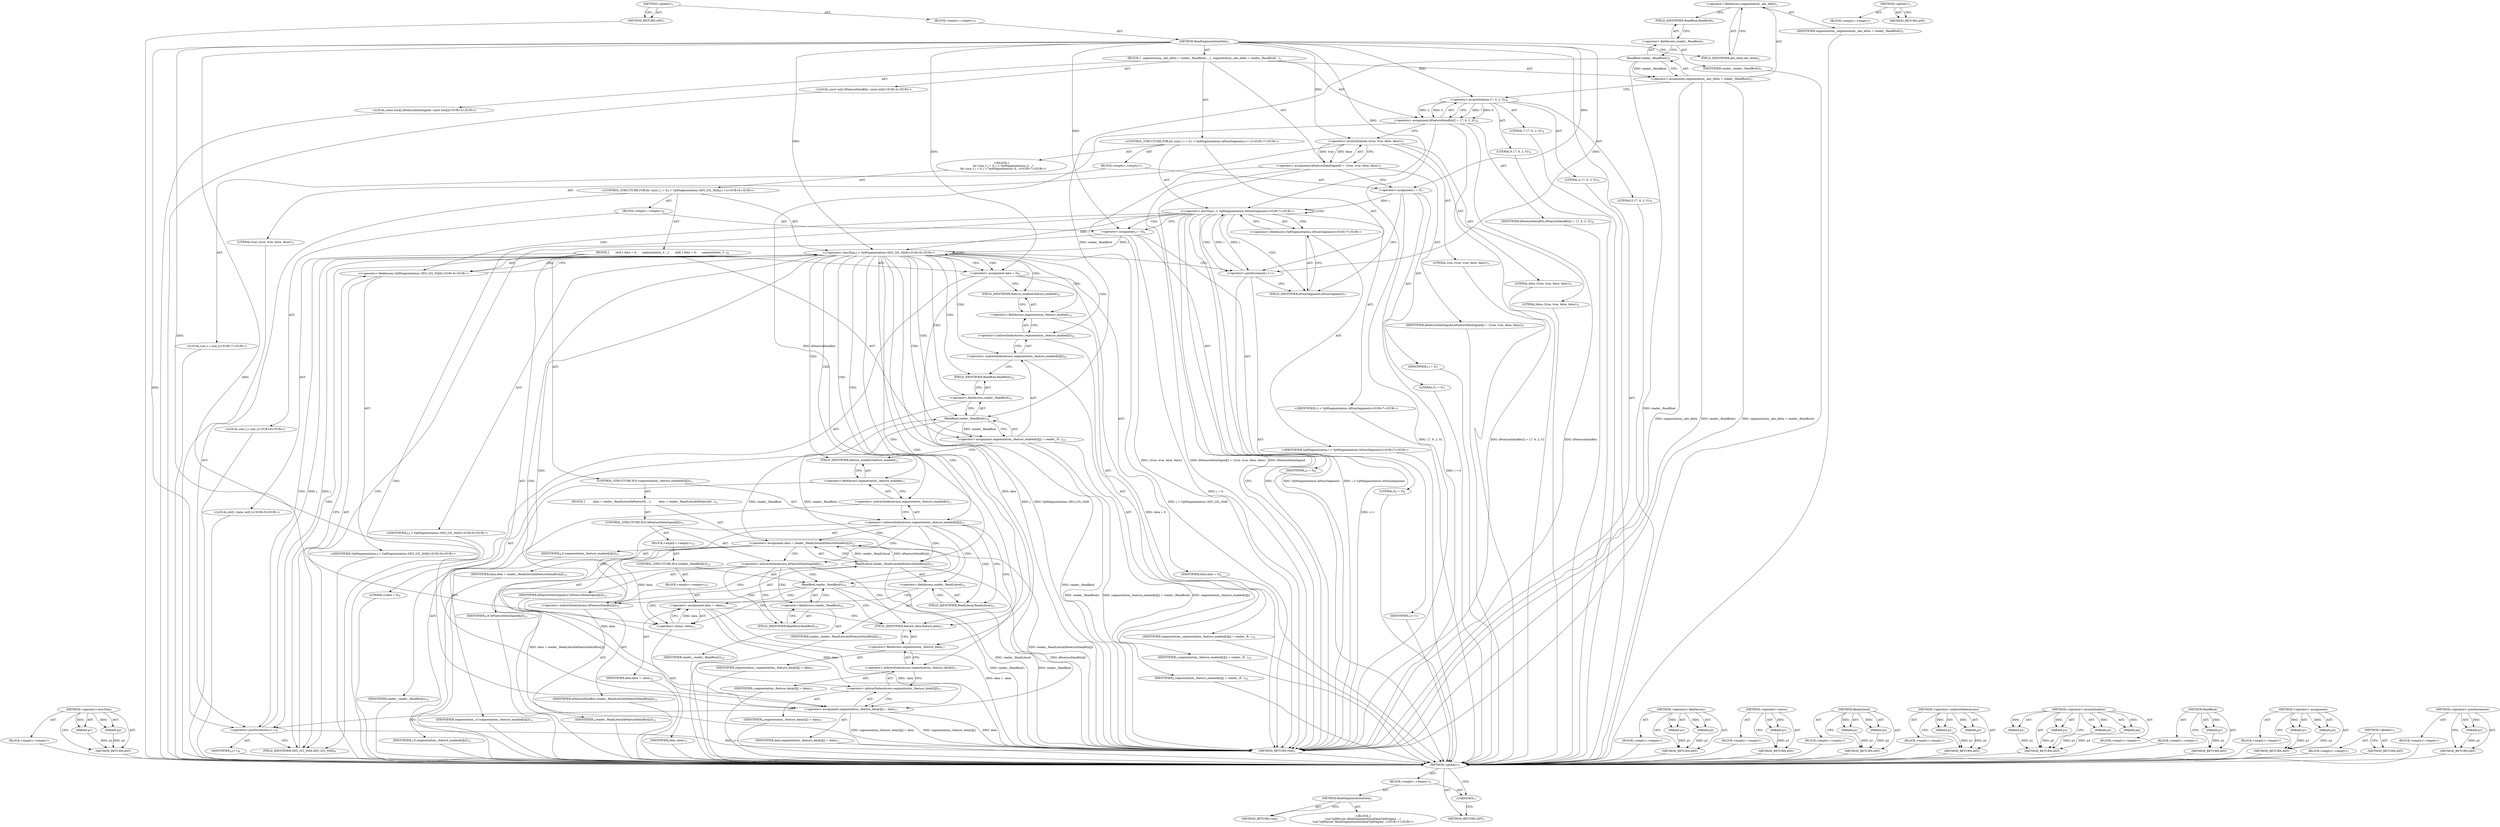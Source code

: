 digraph "&lt;global&gt;" {
vulnerable_172 [label=<(METHOD,&lt;operator&gt;.lessThan)>];
vulnerable_173 [label=<(PARAM,p1)>];
vulnerable_174 [label=<(PARAM,p2)>];
vulnerable_175 [label=<(BLOCK,&lt;empty&gt;,&lt;empty&gt;)>];
vulnerable_176 [label=<(METHOD_RETURN,ANY)>];
vulnerable_6 [label=<(METHOD,&lt;global&gt;)<SUB>1</SUB>>];
vulnerable_7 [label=<(BLOCK,&lt;empty&gt;,&lt;empty&gt;)<SUB>1</SUB>>];
vulnerable_8 [label=<(METHOD,ReadSegmentationData)<SUB>1</SUB>>];
vulnerable_9 [label=<(BLOCK,{
  segmentation_.abs_delta = reader_.ReadBool(...,{
  segmentation_.abs_delta = reader_.ReadBool(...)<SUB>1</SUB>>];
vulnerable_10 [label=<(&lt;operator&gt;.assignment,segmentation_.abs_delta = reader_.ReadBool())<SUB>2</SUB>>];
vulnerable_11 [label=<(&lt;operator&gt;.fieldAccess,segmentation_.abs_delta)<SUB>2</SUB>>];
vulnerable_12 [label=<(IDENTIFIER,segmentation_,segmentation_.abs_delta = reader_.ReadBool())<SUB>2</SUB>>];
vulnerable_13 [label=<(FIELD_IDENTIFIER,abs_delta,abs_delta)<SUB>2</SUB>>];
vulnerable_14 [label=<(ReadBool,reader_.ReadBool())<SUB>2</SUB>>];
vulnerable_15 [label=<(&lt;operator&gt;.fieldAccess,reader_.ReadBool)<SUB>2</SUB>>];
vulnerable_16 [label=<(IDENTIFIER,reader_,reader_.ReadBool())<SUB>2</SUB>>];
vulnerable_17 [label=<(FIELD_IDENTIFIER,ReadBool,ReadBool)<SUB>2</SUB>>];
vulnerable_18 [label="<(LOCAL,const int[] kFeatureDataBits: const int[])<SUB>4</SUB>>"];
vulnerable_19 [label=<(&lt;operator&gt;.assignment,kFeatureDataBits[] = {7, 6, 2, 0})<SUB>4</SUB>>];
vulnerable_20 [label=<(IDENTIFIER,kFeatureDataBits,kFeatureDataBits[] = {7, 6, 2, 0})<SUB>4</SUB>>];
vulnerable_21 [label=<(&lt;operator&gt;.arrayInitializer,{7, 6, 2, 0})<SUB>4</SUB>>];
vulnerable_22 [label=<(LITERAL,7,{7, 6, 2, 0})<SUB>4</SUB>>];
vulnerable_23 [label=<(LITERAL,6,{7, 6, 2, 0})<SUB>4</SUB>>];
vulnerable_24 [label=<(LITERAL,2,{7, 6, 2, 0})<SUB>4</SUB>>];
vulnerable_25 [label=<(LITERAL,0,{7, 6, 2, 0})<SUB>4</SUB>>];
vulnerable_26 [label="<(LOCAL,const bool[] kFeatureDataSigned: const bool[])<SUB>5</SUB>>"];
vulnerable_27 [label=<(&lt;operator&gt;.assignment,kFeatureDataSigned[] = {true, true, false, false})<SUB>5</SUB>>];
vulnerable_28 [label=<(IDENTIFIER,kFeatureDataSigned,kFeatureDataSigned[] = {true, true, false, false})<SUB>5</SUB>>];
vulnerable_29 [label=<(&lt;operator&gt;.arrayInitializer,{true, true, false, false})<SUB>5</SUB>>];
vulnerable_30 [label=<(LITERAL,true,{true, true, false, false})<SUB>5</SUB>>];
vulnerable_31 [label=<(LITERAL,true,{true, true, false, false})<SUB>5</SUB>>];
vulnerable_32 [label=<(LITERAL,false,{true, true, false, false})<SUB>5</SUB>>];
vulnerable_33 [label=<(LITERAL,false,{true, true, false, false})<SUB>5</SUB>>];
vulnerable_34 [label="<(CONTROL_STRUCTURE,FOR,for (size_t i = 0;i &lt; Vp9Segmentation::kNumSegments;i++))<SUB>7</SUB>>"];
vulnerable_35 [label=<(BLOCK,&lt;empty&gt;,&lt;empty&gt;)<SUB>7</SUB>>];
vulnerable_36 [label="<(LOCAL,size_t i: size_t)<SUB>7</SUB>>"];
vulnerable_37 [label=<(&lt;operator&gt;.assignment,i = 0)<SUB>7</SUB>>];
vulnerable_38 [label=<(IDENTIFIER,i,i = 0)<SUB>7</SUB>>];
vulnerable_39 [label=<(LITERAL,0,i = 0)<SUB>7</SUB>>];
vulnerable_40 [label="<(&lt;operator&gt;.lessThan,i &lt; Vp9Segmentation::kNumSegments)<SUB>7</SUB>>"];
vulnerable_41 [label="<(IDENTIFIER,i,i &lt; Vp9Segmentation::kNumSegments)<SUB>7</SUB>>"];
vulnerable_42 [label="<(&lt;operator&gt;.fieldAccess,Vp9Segmentation::kNumSegments)<SUB>7</SUB>>"];
vulnerable_43 [label="<(IDENTIFIER,Vp9Segmentation,i &lt; Vp9Segmentation::kNumSegments)<SUB>7</SUB>>"];
vulnerable_44 [label=<(FIELD_IDENTIFIER,kNumSegments,kNumSegments)<SUB>7</SUB>>];
vulnerable_45 [label=<(&lt;operator&gt;.postIncrement,i++)<SUB>7</SUB>>];
vulnerable_46 [label=<(IDENTIFIER,i,i++)<SUB>7</SUB>>];
vulnerable_47 [label="<(BLOCK,{
    for (size_t j = 0; j &lt; Vp9Segmentation::S...,{
    for (size_t j = 0; j &lt; Vp9Segmentation::S...)<SUB>7</SUB>>"];
vulnerable_48 [label="<(CONTROL_STRUCTURE,FOR,for (size_t j = 0;j &lt; Vp9Segmentation::SEG_LVL_MAX;j++))<SUB>8</SUB>>"];
vulnerable_49 [label=<(BLOCK,&lt;empty&gt;,&lt;empty&gt;)<SUB>8</SUB>>];
vulnerable_50 [label="<(LOCAL,size_t j: size_t)<SUB>8</SUB>>"];
vulnerable_51 [label=<(&lt;operator&gt;.assignment,j = 0)<SUB>8</SUB>>];
vulnerable_52 [label=<(IDENTIFIER,j,j = 0)<SUB>8</SUB>>];
vulnerable_53 [label=<(LITERAL,0,j = 0)<SUB>8</SUB>>];
vulnerable_54 [label="<(&lt;operator&gt;.lessThan,j &lt; Vp9Segmentation::SEG_LVL_MAX)<SUB>8</SUB>>"];
vulnerable_55 [label="<(IDENTIFIER,j,j &lt; Vp9Segmentation::SEG_LVL_MAX)<SUB>8</SUB>>"];
vulnerable_56 [label="<(&lt;operator&gt;.fieldAccess,Vp9Segmentation::SEG_LVL_MAX)<SUB>8</SUB>>"];
vulnerable_57 [label="<(IDENTIFIER,Vp9Segmentation,j &lt; Vp9Segmentation::SEG_LVL_MAX)<SUB>8</SUB>>"];
vulnerable_58 [label=<(FIELD_IDENTIFIER,SEG_LVL_MAX,SEG_LVL_MAX)<SUB>8</SUB>>];
vulnerable_59 [label=<(&lt;operator&gt;.postIncrement,j++)<SUB>8</SUB>>];
vulnerable_60 [label=<(IDENTIFIER,j,j++)<SUB>8</SUB>>];
vulnerable_61 [label=<(BLOCK,{
       int8_t data = 0;
      segmentation_.f...,{
       int8_t data = 0;
      segmentation_.f...)<SUB>8</SUB>>];
vulnerable_62 [label="<(LOCAL,int8_t data: int8_t)<SUB>9</SUB>>"];
vulnerable_63 [label=<(&lt;operator&gt;.assignment,data = 0)<SUB>9</SUB>>];
vulnerable_64 [label=<(IDENTIFIER,data,data = 0)<SUB>9</SUB>>];
vulnerable_65 [label=<(LITERAL,0,data = 0)<SUB>9</SUB>>];
vulnerable_66 [label=<(&lt;operator&gt;.assignment,segmentation_.feature_enabled[i][j] = reader_.R...)<SUB>10</SUB>>];
vulnerable_67 [label=<(&lt;operator&gt;.indirectIndexAccess,segmentation_.feature_enabled[i][j])<SUB>10</SUB>>];
vulnerable_68 [label=<(&lt;operator&gt;.indirectIndexAccess,segmentation_.feature_enabled[i])<SUB>10</SUB>>];
vulnerable_69 [label=<(&lt;operator&gt;.fieldAccess,segmentation_.feature_enabled)<SUB>10</SUB>>];
vulnerable_70 [label=<(IDENTIFIER,segmentation_,segmentation_.feature_enabled[i][j] = reader_.R...)<SUB>10</SUB>>];
vulnerable_71 [label=<(FIELD_IDENTIFIER,feature_enabled,feature_enabled)<SUB>10</SUB>>];
vulnerable_72 [label=<(IDENTIFIER,i,segmentation_.feature_enabled[i][j] = reader_.R...)<SUB>10</SUB>>];
vulnerable_73 [label=<(IDENTIFIER,j,segmentation_.feature_enabled[i][j] = reader_.R...)<SUB>10</SUB>>];
vulnerable_74 [label=<(ReadBool,reader_.ReadBool())<SUB>10</SUB>>];
vulnerable_75 [label=<(&lt;operator&gt;.fieldAccess,reader_.ReadBool)<SUB>10</SUB>>];
vulnerable_76 [label=<(IDENTIFIER,reader_,reader_.ReadBool())<SUB>10</SUB>>];
vulnerable_77 [label=<(FIELD_IDENTIFIER,ReadBool,ReadBool)<SUB>10</SUB>>];
vulnerable_78 [label=<(CONTROL_STRUCTURE,IF,if (segmentation_.feature_enabled[i][j]))<SUB>11</SUB>>];
vulnerable_79 [label=<(&lt;operator&gt;.indirectIndexAccess,segmentation_.feature_enabled[i][j])<SUB>11</SUB>>];
vulnerable_80 [label=<(&lt;operator&gt;.indirectIndexAccess,segmentation_.feature_enabled[i])<SUB>11</SUB>>];
vulnerable_81 [label=<(&lt;operator&gt;.fieldAccess,segmentation_.feature_enabled)<SUB>11</SUB>>];
vulnerable_82 [label=<(IDENTIFIER,segmentation_,if (segmentation_.feature_enabled[i][j]))<SUB>11</SUB>>];
vulnerable_83 [label=<(FIELD_IDENTIFIER,feature_enabled,feature_enabled)<SUB>11</SUB>>];
vulnerable_84 [label=<(IDENTIFIER,i,if (segmentation_.feature_enabled[i][j]))<SUB>11</SUB>>];
vulnerable_85 [label=<(IDENTIFIER,j,if (segmentation_.feature_enabled[i][j]))<SUB>11</SUB>>];
vulnerable_86 [label=<(BLOCK,{
         data = reader_.ReadLiteral(kFeatureD...,{
         data = reader_.ReadLiteral(kFeatureD...)<SUB>11</SUB>>];
vulnerable_87 [label=<(&lt;operator&gt;.assignment,data = reader_.ReadLiteral(kFeatureDataBits[j]))<SUB>12</SUB>>];
vulnerable_88 [label=<(IDENTIFIER,data,data = reader_.ReadLiteral(kFeatureDataBits[j]))<SUB>12</SUB>>];
vulnerable_89 [label=<(ReadLiteral,reader_.ReadLiteral(kFeatureDataBits[j]))<SUB>12</SUB>>];
vulnerable_90 [label=<(&lt;operator&gt;.fieldAccess,reader_.ReadLiteral)<SUB>12</SUB>>];
vulnerable_91 [label=<(IDENTIFIER,reader_,reader_.ReadLiteral(kFeatureDataBits[j]))<SUB>12</SUB>>];
vulnerable_92 [label=<(FIELD_IDENTIFIER,ReadLiteral,ReadLiteral)<SUB>12</SUB>>];
vulnerable_93 [label=<(&lt;operator&gt;.indirectIndexAccess,kFeatureDataBits[j])<SUB>12</SUB>>];
vulnerable_94 [label=<(IDENTIFIER,kFeatureDataBits,reader_.ReadLiteral(kFeatureDataBits[j]))<SUB>12</SUB>>];
vulnerable_95 [label=<(IDENTIFIER,j,reader_.ReadLiteral(kFeatureDataBits[j]))<SUB>12</SUB>>];
vulnerable_96 [label=<(CONTROL_STRUCTURE,IF,if (kFeatureDataSigned[j]))<SUB>13</SUB>>];
vulnerable_97 [label=<(&lt;operator&gt;.indirectIndexAccess,kFeatureDataSigned[j])<SUB>13</SUB>>];
vulnerable_98 [label=<(IDENTIFIER,kFeatureDataSigned,if (kFeatureDataSigned[j]))<SUB>13</SUB>>];
vulnerable_99 [label=<(IDENTIFIER,j,if (kFeatureDataSigned[j]))<SUB>13</SUB>>];
vulnerable_100 [label=<(BLOCK,&lt;empty&gt;,&lt;empty&gt;)<SUB>14</SUB>>];
vulnerable_101 [label=<(CONTROL_STRUCTURE,IF,if (reader_.ReadBool()))<SUB>14</SUB>>];
vulnerable_102 [label=<(ReadBool,reader_.ReadBool())<SUB>14</SUB>>];
vulnerable_103 [label=<(&lt;operator&gt;.fieldAccess,reader_.ReadBool)<SUB>14</SUB>>];
vulnerable_104 [label=<(IDENTIFIER,reader_,reader_.ReadBool())<SUB>14</SUB>>];
vulnerable_105 [label=<(FIELD_IDENTIFIER,ReadBool,ReadBool)<SUB>14</SUB>>];
vulnerable_106 [label=<(BLOCK,&lt;empty&gt;,&lt;empty&gt;)<SUB>15</SUB>>];
vulnerable_107 [label=<(&lt;operator&gt;.assignment,data = -data)<SUB>15</SUB>>];
vulnerable_108 [label=<(IDENTIFIER,data,data = -data)<SUB>15</SUB>>];
vulnerable_109 [label=<(&lt;operator&gt;.minus,-data)<SUB>15</SUB>>];
vulnerable_110 [label=<(IDENTIFIER,data,-data)<SUB>15</SUB>>];
vulnerable_111 [label=<(&lt;operator&gt;.assignment,segmentation_.feature_data[i][j] = data)<SUB>17</SUB>>];
vulnerable_112 [label=<(&lt;operator&gt;.indirectIndexAccess,segmentation_.feature_data[i][j])<SUB>17</SUB>>];
vulnerable_113 [label=<(&lt;operator&gt;.indirectIndexAccess,segmentation_.feature_data[i])<SUB>17</SUB>>];
vulnerable_114 [label=<(&lt;operator&gt;.fieldAccess,segmentation_.feature_data)<SUB>17</SUB>>];
vulnerable_115 [label=<(IDENTIFIER,segmentation_,segmentation_.feature_data[i][j] = data)<SUB>17</SUB>>];
vulnerable_116 [label=<(FIELD_IDENTIFIER,feature_data,feature_data)<SUB>17</SUB>>];
vulnerable_117 [label=<(IDENTIFIER,i,segmentation_.feature_data[i][j] = data)<SUB>17</SUB>>];
vulnerable_118 [label=<(IDENTIFIER,j,segmentation_.feature_data[i][j] = data)<SUB>17</SUB>>];
vulnerable_119 [label=<(IDENTIFIER,data,segmentation_.feature_data[i][j] = data)<SUB>17</SUB>>];
vulnerable_120 [label=<(METHOD_RETURN,void)<SUB>1</SUB>>];
vulnerable_122 [label=<(METHOD_RETURN,ANY)<SUB>1</SUB>>];
vulnerable_156 [label=<(METHOD,&lt;operator&gt;.fieldAccess)>];
vulnerable_157 [label=<(PARAM,p1)>];
vulnerable_158 [label=<(PARAM,p2)>];
vulnerable_159 [label=<(BLOCK,&lt;empty&gt;,&lt;empty&gt;)>];
vulnerable_160 [label=<(METHOD_RETURN,ANY)>];
vulnerable_191 [label=<(METHOD,&lt;operator&gt;.minus)>];
vulnerable_192 [label=<(PARAM,p1)>];
vulnerable_193 [label=<(BLOCK,&lt;empty&gt;,&lt;empty&gt;)>];
vulnerable_194 [label=<(METHOD_RETURN,ANY)>];
vulnerable_186 [label=<(METHOD,ReadLiteral)>];
vulnerable_187 [label=<(PARAM,p1)>];
vulnerable_188 [label=<(PARAM,p2)>];
vulnerable_189 [label=<(BLOCK,&lt;empty&gt;,&lt;empty&gt;)>];
vulnerable_190 [label=<(METHOD_RETURN,ANY)>];
vulnerable_181 [label=<(METHOD,&lt;operator&gt;.indirectIndexAccess)>];
vulnerable_182 [label=<(PARAM,p1)>];
vulnerable_183 [label=<(PARAM,p2)>];
vulnerable_184 [label=<(BLOCK,&lt;empty&gt;,&lt;empty&gt;)>];
vulnerable_185 [label=<(METHOD_RETURN,ANY)>];
vulnerable_165 [label=<(METHOD,&lt;operator&gt;.arrayInitializer)>];
vulnerable_166 [label=<(PARAM,p1)>];
vulnerable_167 [label=<(PARAM,p2)>];
vulnerable_168 [label=<(PARAM,p3)>];
vulnerable_169 [label=<(PARAM,p4)>];
vulnerable_170 [label=<(BLOCK,&lt;empty&gt;,&lt;empty&gt;)>];
vulnerable_171 [label=<(METHOD_RETURN,ANY)>];
vulnerable_161 [label=<(METHOD,ReadBool)>];
vulnerable_162 [label=<(PARAM,p1)>];
vulnerable_163 [label=<(BLOCK,&lt;empty&gt;,&lt;empty&gt;)>];
vulnerable_164 [label=<(METHOD_RETURN,ANY)>];
vulnerable_151 [label=<(METHOD,&lt;operator&gt;.assignment)>];
vulnerable_152 [label=<(PARAM,p1)>];
vulnerable_153 [label=<(PARAM,p2)>];
vulnerable_154 [label=<(BLOCK,&lt;empty&gt;,&lt;empty&gt;)>];
vulnerable_155 [label=<(METHOD_RETURN,ANY)>];
vulnerable_145 [label=<(METHOD,&lt;global&gt;)<SUB>1</SUB>>];
vulnerable_146 [label=<(BLOCK,&lt;empty&gt;,&lt;empty&gt;)>];
vulnerable_147 [label=<(METHOD_RETURN,ANY)>];
vulnerable_177 [label=<(METHOD,&lt;operator&gt;.postIncrement)>];
vulnerable_178 [label=<(PARAM,p1)>];
vulnerable_179 [label=<(BLOCK,&lt;empty&gt;,&lt;empty&gt;)>];
vulnerable_180 [label=<(METHOD_RETURN,ANY)>];
fixed_6 [label=<(METHOD,&lt;global&gt;)<SUB>1</SUB>>];
fixed_7 [label=<(BLOCK,&lt;empty&gt;,&lt;empty&gt;)<SUB>1</SUB>>];
fixed_8 [label=<(METHOD,ReadSegmentationData)<SUB>1</SUB>>];
fixed_9 [label="<(BLOCK,{
void Vp9Parser::ReadSegmentationData(Vp9Segme...,{
void Vp9Parser::ReadSegmentationData(Vp9Segme...)<SUB>1</SUB>>"];
fixed_10 [label=<(METHOD_RETURN,void)<SUB>1</SUB>>];
fixed_12 [label=<(UNKNOWN,,)>];
fixed_13 [label=<(METHOD_RETURN,ANY)<SUB>1</SUB>>];
fixed_20 [label=<(METHOD,&lt;global&gt;)<SUB>1</SUB>>];
fixed_21 [label=<(BLOCK,&lt;empty&gt;,&lt;empty&gt;)>];
fixed_22 [label=<(METHOD_RETURN,ANY)>];
vulnerable_172 -> vulnerable_173  [key=0, label="AST: "];
vulnerable_172 -> vulnerable_173  [key=1, label="DDG: "];
vulnerable_172 -> vulnerable_175  [key=0, label="AST: "];
vulnerable_172 -> vulnerable_174  [key=0, label="AST: "];
vulnerable_172 -> vulnerable_174  [key=1, label="DDG: "];
vulnerable_172 -> vulnerable_176  [key=0, label="AST: "];
vulnerable_172 -> vulnerable_176  [key=1, label="CFG: "];
vulnerable_173 -> vulnerable_176  [key=0, label="DDG: p1"];
vulnerable_174 -> vulnerable_176  [key=0, label="DDG: p2"];
vulnerable_175 -> fixed_6  [key=0];
vulnerable_176 -> fixed_6  [key=0];
vulnerable_6 -> vulnerable_7  [key=0, label="AST: "];
vulnerable_6 -> vulnerable_122  [key=0, label="AST: "];
vulnerable_6 -> vulnerable_122  [key=1, label="CFG: "];
vulnerable_7 -> vulnerable_8  [key=0, label="AST: "];
vulnerable_8 -> vulnerable_9  [key=0, label="AST: "];
vulnerable_8 -> vulnerable_120  [key=0, label="AST: "];
vulnerable_8 -> vulnerable_13  [key=0, label="CFG: "];
vulnerable_8 -> vulnerable_21  [key=0, label="DDG: "];
vulnerable_8 -> vulnerable_29  [key=0, label="DDG: "];
vulnerable_8 -> vulnerable_37  [key=0, label="DDG: "];
vulnerable_8 -> vulnerable_40  [key=0, label="DDG: "];
vulnerable_8 -> vulnerable_45  [key=0, label="DDG: "];
vulnerable_8 -> vulnerable_51  [key=0, label="DDG: "];
vulnerable_8 -> vulnerable_54  [key=0, label="DDG: "];
vulnerable_8 -> vulnerable_59  [key=0, label="DDG: "];
vulnerable_8 -> vulnerable_63  [key=0, label="DDG: "];
vulnerable_8 -> vulnerable_111  [key=0, label="DDG: "];
vulnerable_8 -> vulnerable_109  [key=0, label="DDG: "];
vulnerable_9 -> vulnerable_10  [key=0, label="AST: "];
vulnerable_9 -> vulnerable_18  [key=0, label="AST: "];
vulnerable_9 -> vulnerable_19  [key=0, label="AST: "];
vulnerable_9 -> vulnerable_26  [key=0, label="AST: "];
vulnerable_9 -> vulnerable_27  [key=0, label="AST: "];
vulnerable_9 -> vulnerable_34  [key=0, label="AST: "];
vulnerable_10 -> vulnerable_11  [key=0, label="AST: "];
vulnerable_10 -> vulnerable_14  [key=0, label="AST: "];
vulnerable_10 -> vulnerable_21  [key=0, label="CFG: "];
vulnerable_10 -> vulnerable_120  [key=0, label="DDG: segmentation_.abs_delta"];
vulnerable_10 -> vulnerable_120  [key=1, label="DDG: reader_.ReadBool()"];
vulnerable_10 -> vulnerable_120  [key=2, label="DDG: segmentation_.abs_delta = reader_.ReadBool()"];
vulnerable_11 -> vulnerable_12  [key=0, label="AST: "];
vulnerable_11 -> vulnerable_13  [key=0, label="AST: "];
vulnerable_11 -> vulnerable_17  [key=0, label="CFG: "];
vulnerable_12 -> fixed_6  [key=0];
vulnerable_13 -> vulnerable_11  [key=0, label="CFG: "];
vulnerable_14 -> vulnerable_15  [key=0, label="AST: "];
vulnerable_14 -> vulnerable_10  [key=0, label="CFG: "];
vulnerable_14 -> vulnerable_10  [key=1, label="DDG: reader_.ReadBool"];
vulnerable_14 -> vulnerable_120  [key=0, label="DDG: reader_.ReadBool"];
vulnerable_14 -> vulnerable_74  [key=0, label="DDG: reader_.ReadBool"];
vulnerable_15 -> vulnerable_16  [key=0, label="AST: "];
vulnerable_15 -> vulnerable_17  [key=0, label="AST: "];
vulnerable_15 -> vulnerable_14  [key=0, label="CFG: "];
vulnerable_16 -> fixed_6  [key=0];
vulnerable_17 -> vulnerable_15  [key=0, label="CFG: "];
vulnerable_18 -> fixed_6  [key=0];
vulnerable_19 -> vulnerable_20  [key=0, label="AST: "];
vulnerable_19 -> vulnerable_21  [key=0, label="AST: "];
vulnerable_19 -> vulnerable_29  [key=0, label="CFG: "];
vulnerable_19 -> vulnerable_120  [key=0, label="DDG: kFeatureDataBits"];
vulnerable_19 -> vulnerable_120  [key=1, label="DDG: {7, 6, 2, 0}"];
vulnerable_19 -> vulnerable_120  [key=2, label="DDG: kFeatureDataBits[] = {7, 6, 2, 0}"];
vulnerable_19 -> vulnerable_89  [key=0, label="DDG: kFeatureDataBits"];
vulnerable_20 -> fixed_6  [key=0];
vulnerable_21 -> vulnerable_22  [key=0, label="AST: "];
vulnerable_21 -> vulnerable_23  [key=0, label="AST: "];
vulnerable_21 -> vulnerable_24  [key=0, label="AST: "];
vulnerable_21 -> vulnerable_25  [key=0, label="AST: "];
vulnerable_21 -> vulnerable_19  [key=0, label="CFG: "];
vulnerable_21 -> vulnerable_19  [key=1, label="DDG: 7"];
vulnerable_21 -> vulnerable_19  [key=2, label="DDG: 6"];
vulnerable_21 -> vulnerable_19  [key=3, label="DDG: 2"];
vulnerable_21 -> vulnerable_19  [key=4, label="DDG: 0"];
vulnerable_22 -> fixed_6  [key=0];
vulnerable_23 -> fixed_6  [key=0];
vulnerable_24 -> fixed_6  [key=0];
vulnerable_25 -> fixed_6  [key=0];
vulnerable_26 -> fixed_6  [key=0];
vulnerable_27 -> vulnerable_28  [key=0, label="AST: "];
vulnerable_27 -> vulnerable_29  [key=0, label="AST: "];
vulnerable_27 -> vulnerable_37  [key=0, label="CFG: "];
vulnerable_27 -> vulnerable_120  [key=0, label="DDG: kFeatureDataSigned"];
vulnerable_27 -> vulnerable_120  [key=1, label="DDG: {true, true, false, false}"];
vulnerable_27 -> vulnerable_120  [key=2, label="DDG: kFeatureDataSigned[] = {true, true, false, false}"];
vulnerable_28 -> fixed_6  [key=0];
vulnerable_29 -> vulnerable_30  [key=0, label="AST: "];
vulnerable_29 -> vulnerable_31  [key=0, label="AST: "];
vulnerable_29 -> vulnerable_32  [key=0, label="AST: "];
vulnerable_29 -> vulnerable_33  [key=0, label="AST: "];
vulnerable_29 -> vulnerable_27  [key=0, label="CFG: "];
vulnerable_29 -> vulnerable_27  [key=1, label="DDG: true"];
vulnerable_29 -> vulnerable_27  [key=2, label="DDG: false"];
vulnerable_30 -> fixed_6  [key=0];
vulnerable_31 -> fixed_6  [key=0];
vulnerable_32 -> fixed_6  [key=0];
vulnerable_33 -> fixed_6  [key=0];
vulnerable_34 -> vulnerable_35  [key=0, label="AST: "];
vulnerable_34 -> vulnerable_40  [key=0, label="AST: "];
vulnerable_34 -> vulnerable_45  [key=0, label="AST: "];
vulnerable_34 -> vulnerable_47  [key=0, label="AST: "];
vulnerable_35 -> vulnerable_36  [key=0, label="AST: "];
vulnerable_35 -> vulnerable_37  [key=0, label="AST: "];
vulnerable_36 -> fixed_6  [key=0];
vulnerable_37 -> vulnerable_38  [key=0, label="AST: "];
vulnerable_37 -> vulnerable_39  [key=0, label="AST: "];
vulnerable_37 -> vulnerable_44  [key=0, label="CFG: "];
vulnerable_37 -> vulnerable_120  [key=0, label="DDG: i = 0"];
vulnerable_37 -> vulnerable_40  [key=0, label="DDG: i"];
vulnerable_38 -> fixed_6  [key=0];
vulnerable_39 -> fixed_6  [key=0];
vulnerable_40 -> vulnerable_41  [key=0, label="AST: "];
vulnerable_40 -> vulnerable_42  [key=0, label="AST: "];
vulnerable_40 -> vulnerable_42  [key=1, label="CDG: "];
vulnerable_40 -> vulnerable_120  [key=0, label="CFG: "];
vulnerable_40 -> vulnerable_120  [key=1, label="DDG: i"];
vulnerable_40 -> vulnerable_120  [key=2, label="DDG: Vp9Segmentation::kNumSegments"];
vulnerable_40 -> vulnerable_120  [key=3, label="DDG: i &lt; Vp9Segmentation::kNumSegments"];
vulnerable_40 -> vulnerable_51  [key=0, label="CFG: "];
vulnerable_40 -> vulnerable_51  [key=1, label="CDG: "];
vulnerable_40 -> vulnerable_45  [key=0, label="DDG: i"];
vulnerable_40 -> vulnerable_45  [key=1, label="CDG: "];
vulnerable_40 -> vulnerable_56  [key=0, label="CDG: "];
vulnerable_40 -> vulnerable_40  [key=0, label="CDG: "];
vulnerable_40 -> vulnerable_44  [key=0, label="CDG: "];
vulnerable_40 -> vulnerable_54  [key=0, label="CDG: "];
vulnerable_40 -> vulnerable_58  [key=0, label="CDG: "];
vulnerable_41 -> fixed_6  [key=0];
vulnerable_42 -> vulnerable_43  [key=0, label="AST: "];
vulnerable_42 -> vulnerable_44  [key=0, label="AST: "];
vulnerable_42 -> vulnerable_40  [key=0, label="CFG: "];
vulnerable_43 -> fixed_6  [key=0];
vulnerable_44 -> vulnerable_42  [key=0, label="CFG: "];
vulnerable_45 -> vulnerable_46  [key=0, label="AST: "];
vulnerable_45 -> vulnerable_44  [key=0, label="CFG: "];
vulnerable_45 -> vulnerable_120  [key=0, label="DDG: i++"];
vulnerable_45 -> vulnerable_40  [key=0, label="DDG: i"];
vulnerable_46 -> fixed_6  [key=0];
vulnerable_47 -> vulnerable_48  [key=0, label="AST: "];
vulnerable_48 -> vulnerable_49  [key=0, label="AST: "];
vulnerable_48 -> vulnerable_54  [key=0, label="AST: "];
vulnerable_48 -> vulnerable_59  [key=0, label="AST: "];
vulnerable_48 -> vulnerable_61  [key=0, label="AST: "];
vulnerable_49 -> vulnerable_50  [key=0, label="AST: "];
vulnerable_49 -> vulnerable_51  [key=0, label="AST: "];
vulnerable_50 -> fixed_6  [key=0];
vulnerable_51 -> vulnerable_52  [key=0, label="AST: "];
vulnerable_51 -> vulnerable_53  [key=0, label="AST: "];
vulnerable_51 -> vulnerable_58  [key=0, label="CFG: "];
vulnerable_51 -> vulnerable_120  [key=0, label="DDG: j = 0"];
vulnerable_51 -> vulnerable_54  [key=0, label="DDG: j"];
vulnerable_52 -> fixed_6  [key=0];
vulnerable_53 -> fixed_6  [key=0];
vulnerable_54 -> vulnerable_55  [key=0, label="AST: "];
vulnerable_54 -> vulnerable_56  [key=0, label="AST: "];
vulnerable_54 -> vulnerable_56  [key=1, label="CDG: "];
vulnerable_54 -> vulnerable_63  [key=0, label="CFG: "];
vulnerable_54 -> vulnerable_63  [key=1, label="CDG: "];
vulnerable_54 -> vulnerable_45  [key=0, label="CFG: "];
vulnerable_54 -> vulnerable_120  [key=0, label="DDG: j"];
vulnerable_54 -> vulnerable_120  [key=1, label="DDG: Vp9Segmentation::SEG_LVL_MAX"];
vulnerable_54 -> vulnerable_120  [key=2, label="DDG: j &lt; Vp9Segmentation::SEG_LVL_MAX"];
vulnerable_54 -> vulnerable_59  [key=0, label="DDG: j"];
vulnerable_54 -> vulnerable_59  [key=1, label="CDG: "];
vulnerable_54 -> vulnerable_68  [key=0, label="CDG: "];
vulnerable_54 -> vulnerable_77  [key=0, label="CDG: "];
vulnerable_54 -> vulnerable_66  [key=0, label="CDG: "];
vulnerable_54 -> vulnerable_113  [key=0, label="CDG: "];
vulnerable_54 -> vulnerable_116  [key=0, label="CDG: "];
vulnerable_54 -> vulnerable_75  [key=0, label="CDG: "];
vulnerable_54 -> vulnerable_81  [key=0, label="CDG: "];
vulnerable_54 -> vulnerable_114  [key=0, label="CDG: "];
vulnerable_54 -> vulnerable_69  [key=0, label="CDG: "];
vulnerable_54 -> vulnerable_67  [key=0, label="CDG: "];
vulnerable_54 -> vulnerable_74  [key=0, label="CDG: "];
vulnerable_54 -> vulnerable_112  [key=0, label="CDG: "];
vulnerable_54 -> vulnerable_54  [key=0, label="CDG: "];
vulnerable_54 -> vulnerable_79  [key=0, label="CDG: "];
vulnerable_54 -> vulnerable_80  [key=0, label="CDG: "];
vulnerable_54 -> vulnerable_58  [key=0, label="CDG: "];
vulnerable_54 -> vulnerable_83  [key=0, label="CDG: "];
vulnerable_54 -> vulnerable_71  [key=0, label="CDG: "];
vulnerable_54 -> vulnerable_111  [key=0, label="CDG: "];
vulnerable_55 -> fixed_6  [key=0];
vulnerable_56 -> vulnerable_57  [key=0, label="AST: "];
vulnerable_56 -> vulnerable_58  [key=0, label="AST: "];
vulnerable_56 -> vulnerable_54  [key=0, label="CFG: "];
vulnerable_57 -> fixed_6  [key=0];
vulnerable_58 -> vulnerable_56  [key=0, label="CFG: "];
vulnerable_59 -> vulnerable_60  [key=0, label="AST: "];
vulnerable_59 -> vulnerable_58  [key=0, label="CFG: "];
vulnerable_59 -> vulnerable_120  [key=0, label="DDG: j++"];
vulnerable_59 -> vulnerable_54  [key=0, label="DDG: j"];
vulnerable_60 -> fixed_6  [key=0];
vulnerable_61 -> vulnerable_62  [key=0, label="AST: "];
vulnerable_61 -> vulnerable_63  [key=0, label="AST: "];
vulnerable_61 -> vulnerable_66  [key=0, label="AST: "];
vulnerable_61 -> vulnerable_78  [key=0, label="AST: "];
vulnerable_61 -> vulnerable_111  [key=0, label="AST: "];
vulnerable_62 -> fixed_6  [key=0];
vulnerable_63 -> vulnerable_64  [key=0, label="AST: "];
vulnerable_63 -> vulnerable_65  [key=0, label="AST: "];
vulnerable_63 -> vulnerable_71  [key=0, label="CFG: "];
vulnerable_63 -> vulnerable_120  [key=0, label="DDG: data = 0"];
vulnerable_63 -> vulnerable_111  [key=0, label="DDG: data"];
vulnerable_64 -> fixed_6  [key=0];
vulnerable_65 -> fixed_6  [key=0];
vulnerable_66 -> vulnerable_67  [key=0, label="AST: "];
vulnerable_66 -> vulnerable_74  [key=0, label="AST: "];
vulnerable_66 -> vulnerable_83  [key=0, label="CFG: "];
vulnerable_66 -> vulnerable_120  [key=0, label="DDG: segmentation_.feature_enabled[i][j]"];
vulnerable_66 -> vulnerable_120  [key=1, label="DDG: reader_.ReadBool()"];
vulnerable_66 -> vulnerable_120  [key=2, label="DDG: segmentation_.feature_enabled[i][j] = reader_.ReadBool()"];
vulnerable_67 -> vulnerable_68  [key=0, label="AST: "];
vulnerable_67 -> vulnerable_73  [key=0, label="AST: "];
vulnerable_67 -> vulnerable_77  [key=0, label="CFG: "];
vulnerable_68 -> vulnerable_69  [key=0, label="AST: "];
vulnerable_68 -> vulnerable_72  [key=0, label="AST: "];
vulnerable_68 -> vulnerable_67  [key=0, label="CFG: "];
vulnerable_69 -> vulnerable_70  [key=0, label="AST: "];
vulnerable_69 -> vulnerable_71  [key=0, label="AST: "];
vulnerable_69 -> vulnerable_68  [key=0, label="CFG: "];
vulnerable_70 -> fixed_6  [key=0];
vulnerable_71 -> vulnerable_69  [key=0, label="CFG: "];
vulnerable_72 -> fixed_6  [key=0];
vulnerable_73 -> fixed_6  [key=0];
vulnerable_74 -> vulnerable_75  [key=0, label="AST: "];
vulnerable_74 -> vulnerable_66  [key=0, label="CFG: "];
vulnerable_74 -> vulnerable_66  [key=1, label="DDG: reader_.ReadBool"];
vulnerable_74 -> vulnerable_120  [key=0, label="DDG: reader_.ReadBool"];
vulnerable_74 -> vulnerable_102  [key=0, label="DDG: reader_.ReadBool"];
vulnerable_75 -> vulnerable_76  [key=0, label="AST: "];
vulnerable_75 -> vulnerable_77  [key=0, label="AST: "];
vulnerable_75 -> vulnerable_74  [key=0, label="CFG: "];
vulnerable_76 -> fixed_6  [key=0];
vulnerable_77 -> vulnerable_75  [key=0, label="CFG: "];
vulnerable_78 -> vulnerable_79  [key=0, label="AST: "];
vulnerable_78 -> vulnerable_86  [key=0, label="AST: "];
vulnerable_79 -> vulnerable_80  [key=0, label="AST: "];
vulnerable_79 -> vulnerable_85  [key=0, label="AST: "];
vulnerable_79 -> vulnerable_92  [key=0, label="CFG: "];
vulnerable_79 -> vulnerable_92  [key=1, label="CDG: "];
vulnerable_79 -> vulnerable_116  [key=0, label="CFG: "];
vulnerable_79 -> vulnerable_89  [key=0, label="CDG: "];
vulnerable_79 -> vulnerable_87  [key=0, label="CDG: "];
vulnerable_79 -> vulnerable_97  [key=0, label="CDG: "];
vulnerable_79 -> vulnerable_93  [key=0, label="CDG: "];
vulnerable_79 -> vulnerable_90  [key=0, label="CDG: "];
vulnerable_80 -> vulnerable_81  [key=0, label="AST: "];
vulnerable_80 -> vulnerable_84  [key=0, label="AST: "];
vulnerable_80 -> vulnerable_79  [key=0, label="CFG: "];
vulnerable_81 -> vulnerable_82  [key=0, label="AST: "];
vulnerable_81 -> vulnerable_83  [key=0, label="AST: "];
vulnerable_81 -> vulnerable_80  [key=0, label="CFG: "];
vulnerable_82 -> fixed_6  [key=0];
vulnerable_83 -> vulnerable_81  [key=0, label="CFG: "];
vulnerable_84 -> fixed_6  [key=0];
vulnerable_85 -> fixed_6  [key=0];
vulnerable_86 -> vulnerable_87  [key=0, label="AST: "];
vulnerable_86 -> vulnerable_96  [key=0, label="AST: "];
vulnerable_87 -> vulnerable_88  [key=0, label="AST: "];
vulnerable_87 -> vulnerable_89  [key=0, label="AST: "];
vulnerable_87 -> vulnerable_97  [key=0, label="CFG: "];
vulnerable_87 -> vulnerable_120  [key=0, label="DDG: reader_.ReadLiteral(kFeatureDataBits[j])"];
vulnerable_87 -> vulnerable_120  [key=1, label="DDG: data = reader_.ReadLiteral(kFeatureDataBits[j])"];
vulnerable_87 -> vulnerable_111  [key=0, label="DDG: data"];
vulnerable_87 -> vulnerable_109  [key=0, label="DDG: data"];
vulnerable_88 -> fixed_6  [key=0];
vulnerable_89 -> vulnerable_90  [key=0, label="AST: "];
vulnerable_89 -> vulnerable_93  [key=0, label="AST: "];
vulnerable_89 -> vulnerable_87  [key=0, label="CFG: "];
vulnerable_89 -> vulnerable_87  [key=1, label="DDG: reader_.ReadLiteral"];
vulnerable_89 -> vulnerable_87  [key=2, label="DDG: kFeatureDataBits[j]"];
vulnerable_89 -> vulnerable_120  [key=0, label="DDG: reader_.ReadLiteral"];
vulnerable_89 -> vulnerable_120  [key=1, label="DDG: kFeatureDataBits[j]"];
vulnerable_90 -> vulnerable_91  [key=0, label="AST: "];
vulnerable_90 -> vulnerable_92  [key=0, label="AST: "];
vulnerable_90 -> vulnerable_93  [key=0, label="CFG: "];
vulnerable_91 -> fixed_6  [key=0];
vulnerable_92 -> vulnerable_90  [key=0, label="CFG: "];
vulnerable_93 -> vulnerable_94  [key=0, label="AST: "];
vulnerable_93 -> vulnerable_95  [key=0, label="AST: "];
vulnerable_93 -> vulnerable_89  [key=0, label="CFG: "];
vulnerable_94 -> fixed_6  [key=0];
vulnerable_95 -> fixed_6  [key=0];
vulnerable_96 -> vulnerable_97  [key=0, label="AST: "];
vulnerable_96 -> vulnerable_100  [key=0, label="AST: "];
vulnerable_97 -> vulnerable_98  [key=0, label="AST: "];
vulnerable_97 -> vulnerable_99  [key=0, label="AST: "];
vulnerable_97 -> vulnerable_105  [key=0, label="CFG: "];
vulnerable_97 -> vulnerable_105  [key=1, label="CDG: "];
vulnerable_97 -> vulnerable_116  [key=0, label="CFG: "];
vulnerable_97 -> vulnerable_102  [key=0, label="CDG: "];
vulnerable_97 -> vulnerable_103  [key=0, label="CDG: "];
vulnerable_98 -> fixed_6  [key=0];
vulnerable_99 -> fixed_6  [key=0];
vulnerable_100 -> vulnerable_101  [key=0, label="AST: "];
vulnerable_101 -> vulnerable_102  [key=0, label="AST: "];
vulnerable_101 -> vulnerable_106  [key=0, label="AST: "];
vulnerable_102 -> vulnerable_103  [key=0, label="AST: "];
vulnerable_102 -> vulnerable_109  [key=0, label="CFG: "];
vulnerable_102 -> vulnerable_109  [key=1, label="CDG: "];
vulnerable_102 -> vulnerable_116  [key=0, label="CFG: "];
vulnerable_102 -> vulnerable_120  [key=0, label="DDG: reader_.ReadBool"];
vulnerable_102 -> vulnerable_120  [key=1, label="DDG: reader_.ReadBool()"];
vulnerable_102 -> vulnerable_74  [key=0, label="DDG: reader_.ReadBool"];
vulnerable_102 -> vulnerable_107  [key=0, label="CDG: "];
vulnerable_103 -> vulnerable_104  [key=0, label="AST: "];
vulnerable_103 -> vulnerable_105  [key=0, label="AST: "];
vulnerable_103 -> vulnerable_102  [key=0, label="CFG: "];
vulnerable_104 -> fixed_6  [key=0];
vulnerable_105 -> vulnerable_103  [key=0, label="CFG: "];
vulnerable_106 -> vulnerable_107  [key=0, label="AST: "];
vulnerable_107 -> vulnerable_108  [key=0, label="AST: "];
vulnerable_107 -> vulnerable_109  [key=0, label="AST: "];
vulnerable_107 -> vulnerable_116  [key=0, label="CFG: "];
vulnerable_107 -> vulnerable_120  [key=0, label="DDG: -data"];
vulnerable_107 -> vulnerable_120  [key=1, label="DDG: data = -data"];
vulnerable_107 -> vulnerable_111  [key=0, label="DDG: data"];
vulnerable_108 -> fixed_6  [key=0];
vulnerable_109 -> vulnerable_110  [key=0, label="AST: "];
vulnerable_109 -> vulnerable_107  [key=0, label="CFG: "];
vulnerable_109 -> vulnerable_107  [key=1, label="DDG: data"];
vulnerable_110 -> fixed_6  [key=0];
vulnerable_111 -> vulnerable_112  [key=0, label="AST: "];
vulnerable_111 -> vulnerable_119  [key=0, label="AST: "];
vulnerable_111 -> vulnerable_59  [key=0, label="CFG: "];
vulnerable_111 -> vulnerable_120  [key=0, label="DDG: segmentation_.feature_data[i][j]"];
vulnerable_111 -> vulnerable_120  [key=1, label="DDG: data"];
vulnerable_111 -> vulnerable_120  [key=2, label="DDG: segmentation_.feature_data[i][j] = data"];
vulnerable_112 -> vulnerable_113  [key=0, label="AST: "];
vulnerable_112 -> vulnerable_118  [key=0, label="AST: "];
vulnerable_112 -> vulnerable_111  [key=0, label="CFG: "];
vulnerable_113 -> vulnerable_114  [key=0, label="AST: "];
vulnerable_113 -> vulnerable_117  [key=0, label="AST: "];
vulnerable_113 -> vulnerable_112  [key=0, label="CFG: "];
vulnerable_114 -> vulnerable_115  [key=0, label="AST: "];
vulnerable_114 -> vulnerable_116  [key=0, label="AST: "];
vulnerable_114 -> vulnerable_113  [key=0, label="CFG: "];
vulnerable_115 -> fixed_6  [key=0];
vulnerable_116 -> vulnerable_114  [key=0, label="CFG: "];
vulnerable_117 -> fixed_6  [key=0];
vulnerable_118 -> fixed_6  [key=0];
vulnerable_119 -> fixed_6  [key=0];
vulnerable_120 -> fixed_6  [key=0];
vulnerable_122 -> fixed_6  [key=0];
vulnerable_156 -> vulnerable_157  [key=0, label="AST: "];
vulnerable_156 -> vulnerable_157  [key=1, label="DDG: "];
vulnerable_156 -> vulnerable_159  [key=0, label="AST: "];
vulnerable_156 -> vulnerable_158  [key=0, label="AST: "];
vulnerable_156 -> vulnerable_158  [key=1, label="DDG: "];
vulnerable_156 -> vulnerable_160  [key=0, label="AST: "];
vulnerable_156 -> vulnerable_160  [key=1, label="CFG: "];
vulnerable_157 -> vulnerable_160  [key=0, label="DDG: p1"];
vulnerable_158 -> vulnerable_160  [key=0, label="DDG: p2"];
vulnerable_159 -> fixed_6  [key=0];
vulnerable_160 -> fixed_6  [key=0];
vulnerable_191 -> vulnerable_192  [key=0, label="AST: "];
vulnerable_191 -> vulnerable_192  [key=1, label="DDG: "];
vulnerable_191 -> vulnerable_193  [key=0, label="AST: "];
vulnerable_191 -> vulnerable_194  [key=0, label="AST: "];
vulnerable_191 -> vulnerable_194  [key=1, label="CFG: "];
vulnerable_192 -> vulnerable_194  [key=0, label="DDG: p1"];
vulnerable_193 -> fixed_6  [key=0];
vulnerable_194 -> fixed_6  [key=0];
vulnerable_186 -> vulnerable_187  [key=0, label="AST: "];
vulnerable_186 -> vulnerable_187  [key=1, label="DDG: "];
vulnerable_186 -> vulnerable_189  [key=0, label="AST: "];
vulnerable_186 -> vulnerable_188  [key=0, label="AST: "];
vulnerable_186 -> vulnerable_188  [key=1, label="DDG: "];
vulnerable_186 -> vulnerable_190  [key=0, label="AST: "];
vulnerable_186 -> vulnerable_190  [key=1, label="CFG: "];
vulnerable_187 -> vulnerable_190  [key=0, label="DDG: p1"];
vulnerable_188 -> vulnerable_190  [key=0, label="DDG: p2"];
vulnerable_189 -> fixed_6  [key=0];
vulnerable_190 -> fixed_6  [key=0];
vulnerable_181 -> vulnerable_182  [key=0, label="AST: "];
vulnerable_181 -> vulnerable_182  [key=1, label="DDG: "];
vulnerable_181 -> vulnerable_184  [key=0, label="AST: "];
vulnerable_181 -> vulnerable_183  [key=0, label="AST: "];
vulnerable_181 -> vulnerable_183  [key=1, label="DDG: "];
vulnerable_181 -> vulnerable_185  [key=0, label="AST: "];
vulnerable_181 -> vulnerable_185  [key=1, label="CFG: "];
vulnerable_182 -> vulnerable_185  [key=0, label="DDG: p1"];
vulnerable_183 -> vulnerable_185  [key=0, label="DDG: p2"];
vulnerable_184 -> fixed_6  [key=0];
vulnerable_185 -> fixed_6  [key=0];
vulnerable_165 -> vulnerable_166  [key=0, label="AST: "];
vulnerable_165 -> vulnerable_166  [key=1, label="DDG: "];
vulnerable_165 -> vulnerable_170  [key=0, label="AST: "];
vulnerable_165 -> vulnerable_167  [key=0, label="AST: "];
vulnerable_165 -> vulnerable_167  [key=1, label="DDG: "];
vulnerable_165 -> vulnerable_171  [key=0, label="AST: "];
vulnerable_165 -> vulnerable_171  [key=1, label="CFG: "];
vulnerable_165 -> vulnerable_168  [key=0, label="AST: "];
vulnerable_165 -> vulnerable_168  [key=1, label="DDG: "];
vulnerable_165 -> vulnerable_169  [key=0, label="AST: "];
vulnerable_165 -> vulnerable_169  [key=1, label="DDG: "];
vulnerable_166 -> vulnerable_171  [key=0, label="DDG: p1"];
vulnerable_167 -> vulnerable_171  [key=0, label="DDG: p2"];
vulnerable_168 -> vulnerable_171  [key=0, label="DDG: p3"];
vulnerable_169 -> vulnerable_171  [key=0, label="DDG: p4"];
vulnerable_170 -> fixed_6  [key=0];
vulnerable_171 -> fixed_6  [key=0];
vulnerable_161 -> vulnerable_162  [key=0, label="AST: "];
vulnerable_161 -> vulnerable_162  [key=1, label="DDG: "];
vulnerable_161 -> vulnerable_163  [key=0, label="AST: "];
vulnerable_161 -> vulnerable_164  [key=0, label="AST: "];
vulnerable_161 -> vulnerable_164  [key=1, label="CFG: "];
vulnerable_162 -> vulnerable_164  [key=0, label="DDG: p1"];
vulnerable_163 -> fixed_6  [key=0];
vulnerable_164 -> fixed_6  [key=0];
vulnerable_151 -> vulnerable_152  [key=0, label="AST: "];
vulnerable_151 -> vulnerable_152  [key=1, label="DDG: "];
vulnerable_151 -> vulnerable_154  [key=0, label="AST: "];
vulnerable_151 -> vulnerable_153  [key=0, label="AST: "];
vulnerable_151 -> vulnerable_153  [key=1, label="DDG: "];
vulnerable_151 -> vulnerable_155  [key=0, label="AST: "];
vulnerable_151 -> vulnerable_155  [key=1, label="CFG: "];
vulnerable_152 -> vulnerable_155  [key=0, label="DDG: p1"];
vulnerable_153 -> vulnerable_155  [key=0, label="DDG: p2"];
vulnerable_154 -> fixed_6  [key=0];
vulnerable_155 -> fixed_6  [key=0];
vulnerable_145 -> vulnerable_146  [key=0, label="AST: "];
vulnerable_145 -> vulnerable_147  [key=0, label="AST: "];
vulnerable_145 -> vulnerable_147  [key=1, label="CFG: "];
vulnerable_146 -> fixed_6  [key=0];
vulnerable_147 -> fixed_6  [key=0];
vulnerable_177 -> vulnerable_178  [key=0, label="AST: "];
vulnerable_177 -> vulnerable_178  [key=1, label="DDG: "];
vulnerable_177 -> vulnerable_179  [key=0, label="AST: "];
vulnerable_177 -> vulnerable_180  [key=0, label="AST: "];
vulnerable_177 -> vulnerable_180  [key=1, label="CFG: "];
vulnerable_178 -> vulnerable_180  [key=0, label="DDG: p1"];
vulnerable_179 -> fixed_6  [key=0];
vulnerable_180 -> fixed_6  [key=0];
fixed_6 -> fixed_7  [key=0, label="AST: "];
fixed_6 -> fixed_13  [key=0, label="AST: "];
fixed_6 -> fixed_12  [key=0, label="CFG: "];
fixed_7 -> fixed_8  [key=0, label="AST: "];
fixed_7 -> fixed_12  [key=0, label="AST: "];
fixed_8 -> fixed_9  [key=0, label="AST: "];
fixed_8 -> fixed_10  [key=0, label="AST: "];
fixed_8 -> fixed_10  [key=1, label="CFG: "];
fixed_12 -> fixed_13  [key=0, label="CFG: "];
fixed_20 -> fixed_21  [key=0, label="AST: "];
fixed_20 -> fixed_22  [key=0, label="AST: "];
fixed_20 -> fixed_22  [key=1, label="CFG: "];
}
